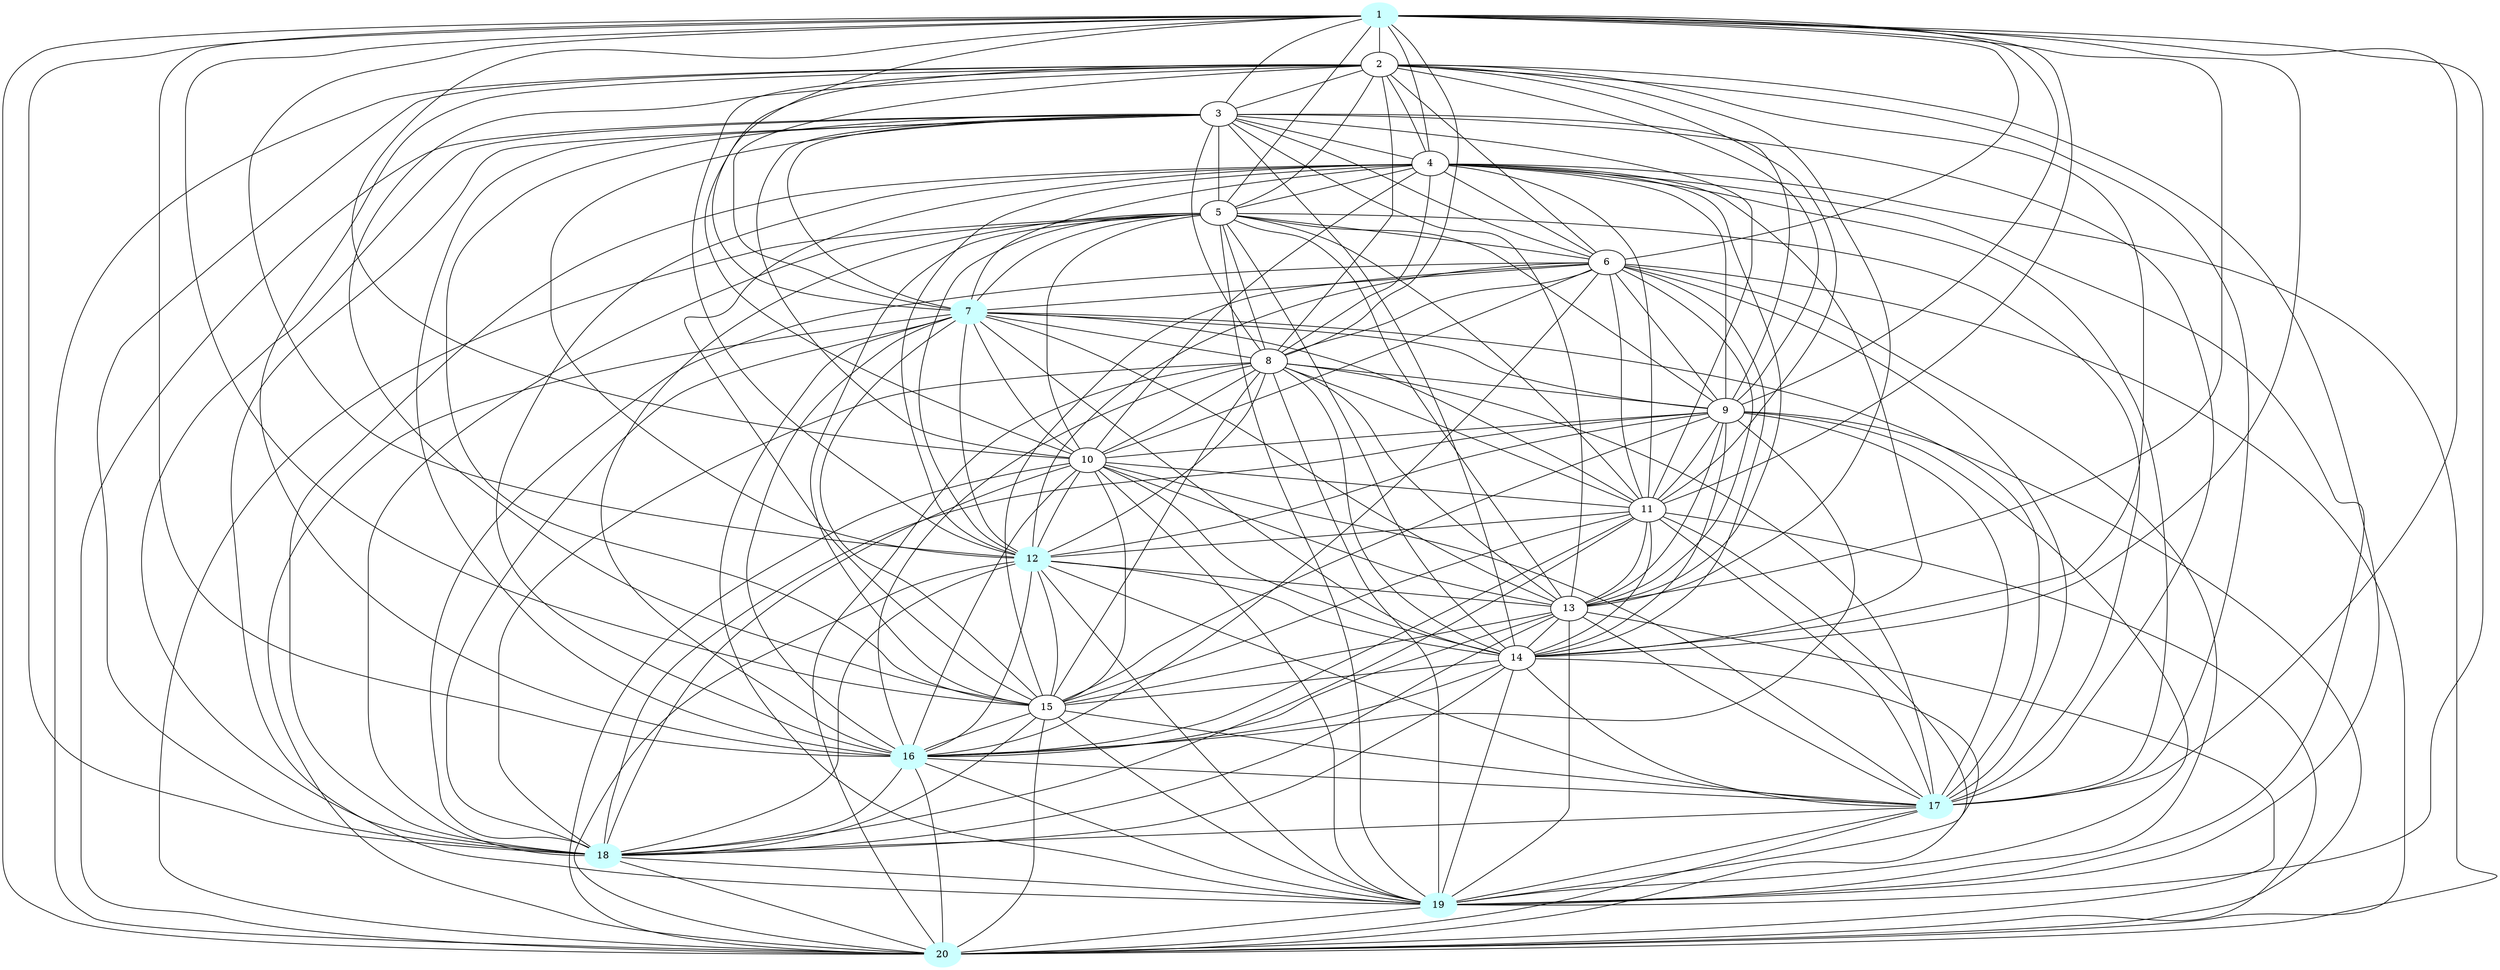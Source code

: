 graph G {
    1 [style=filled, color="#CCFFFF"];
    7 [style=filled, color="#CCFFFF"];
    12 [style=filled, color="#CCFFFF"];
    16 [style=filled, color="#CCFFFF"];
    17 [style=filled, color="#CCFFFF"];
    18 [style=filled, color="#CCFFFF"];
    19 [style=filled, color="#CCFFFF"];
    20 [style=filled, color="#CCFFFF"];
    1 -- 2 [len= 4]
    1 -- 3 [len= 4]
    1 -- 4 [len= 3]
    1 -- 5 [len= 4]
    1 -- 6 [len= 3]
    1 -- 7 [len= 3]
    1 -- 8 [len= 5]
    1 -- 9 [len= 4]
    1 -- 10 [len= 4]
    1 -- 11 [len= 4]
    1 -- 12 [len= 3]
    1 -- 13 [len= 4]
    1 -- 14 [len= 4]
    1 -- 15 [len= 4]
    1 -- 16 [len= 4]
    1 -- 17 [len= 3]
    1 -- 18 [len= 3]
    1 -- 19 [len= 3]
    1 -- 20 [len= 3]
    2 -- 3 [len= 4]
    2 -- 4 [len= 4]
    2 -- 5 [len= 4]
    2 -- 6 [len= 4]
    2 -- 7 [len= 4]
    2 -- 8 [len= 3]
    2 -- 9 [len= 3]
    2 -- 10 [len= 4]
    2 -- 11 [len= 4]
    2 -- 12 [len= 3]
    2 -- 13 [len= 4]
    2 -- 14 [len= 4]
    2 -- 15 [len= 3]
    2 -- 16 [len= 4]
    2 -- 17 [len= 3]
    2 -- 18 [len= 3]
    2 -- 19 [len= 4]
    2 -- 20 [len= 3]
    3 -- 4 [len= 4]
    3 -- 5 [len= 5]
    3 -- 6 [len= 5]
    3 -- 7 [len= 4]
    3 -- 8 [len= 5]
    3 -- 9 [len= 3]
    3 -- 10 [len= 4]
    3 -- 11 [len= 4]
    3 -- 12 [len= 3]
    3 -- 13 [len= 3]
    3 -- 14 [len= 5]
    3 -- 15 [len= 4]
    3 -- 16 [len= 3]
    3 -- 17 [len= 4]
    3 -- 18 [len= 3]
    3 -- 19 [len= 4]
    3 -- 20 [len= 3]
    4 -- 5 [len= 3]
    4 -- 6 [len= 3]
    4 -- 7 [len= 4]
    4 -- 8 [len= 5]
    4 -- 9 [len= 4]
    4 -- 10 [len= 4]
    4 -- 11 [len= 4]
    4 -- 12 [len= 3]
    4 -- 13 [len= 4]
    4 -- 14 [len= 3]
    4 -- 15 [len= 4]
    4 -- 16 [len= 4]
    4 -- 17 [len= 3]
    4 -- 18 [len= 4]
    4 -- 19 [len= 4]
    4 -- 20 [len= 3]
    5 -- 6 [len= 3]
    5 -- 7 [len= 4]
    5 -- 8 [len= 5]
    5 -- 9 [len= 5]
    5 -- 10 [len= 4]
    5 -- 11 [len= 3]
    5 -- 12 [len= 4]
    5 -- 13 [len= 5]
    5 -- 14 [len= 3]
    5 -- 15 [len= 4]
    5 -- 16 [len= 4]
    5 -- 17 [len= 4]
    5 -- 18 [len= 4]
    5 -- 19 [len= 5]
    5 -- 20 [len= 3]
    6 -- 7 [len= 4]
    6 -- 8 [len= 5]
    6 -- 9 [len= 5]
    6 -- 10 [len= 5]
    6 -- 11 [len= 4]
    6 -- 12 [len= 4]
    6 -- 13 [len= 5]
    6 -- 14 [len= 3]
    6 -- 15 [len= 4]
    6 -- 16 [len= 4]
    6 -- 17 [len= 4]
    6 -- 18 [len= 4]
    6 -- 19 [len= 4]
    6 -- 20 [len= 4]
    7 -- 8 [len= 5]
    7 -- 9 [len= 4]
    7 -- 10 [len= 4]
    7 -- 11 [len= 4]
    7 -- 12 [len= 3]
    7 -- 13 [len= 4]
    7 -- 14 [len= 4]
    7 -- 15 [len= 4]
    7 -- 16 [len= 3]
    7 -- 17 [len= 4]
    7 -- 18 [len= 4]
    7 -- 19 [len= 3]
    7 -- 20 [len= 4]
    8 -- 9 [len= 5]
    8 -- 10 [len= 5]
    8 -- 11 [len= 5]
    8 -- 12 [len= 4]
    8 -- 13 [len= 5]
    8 -- 14 [len= 5]
    8 -- 15 [len= 4]
    8 -- 16 [len= 5]
    8 -- 17 [len= 3]
    8 -- 18 [len= 4]
    8 -- 19 [len= 5]
    8 -- 20 [len= 3]
    9 -- 10 [len= 4]
    9 -- 11 [len= 4]
    9 -- 12 [len= 4]
    9 -- 13 [len= 4]
    9 -- 14 [len= 5]
    9 -- 15 [len= 3]
    9 -- 16 [len= 3]
    9 -- 17 [len= 4]
    9 -- 18 [len= 3]
    9 -- 19 [len= 4]
    9 -- 20 [len= 4]
    10 -- 11 [len= 3]
    10 -- 12 [len= 3]
    10 -- 13 [len= 4]
    10 -- 14 [len= 4]
    10 -- 15 [len= 3]
    10 -- 16 [len= 4]
    10 -- 17 [len= 4]
    10 -- 18 [len= 3]
    10 -- 19 [len= 4]
    10 -- 20 [len= 3]
    11 -- 12 [len= 4]
    11 -- 13 [len= 4]
    11 -- 14 [len= 3]
    11 -- 15 [len= 4]
    11 -- 16 [len= 4]
    11 -- 17 [len= 4]
    11 -- 18 [len= 3]
    11 -- 19 [len= 4]
    11 -- 20 [len= 4]
    12 -- 13 [len= 4]
    12 -- 14 [len= 4]
    12 -- 15 [len= 3]
    12 -- 16 [len= 3]
    12 -- 17 [len= 3]
    12 -- 18 [len= 3]
    12 -- 19 [len= 3]
    12 -- 20 [len= 3]
    13 -- 14 [len= 5]
    13 -- 15 [len= 3]
    13 -- 16 [len= 3]
    13 -- 17 [len= 3]
    13 -- 18 [len= 3]
    13 -- 19 [len= 4]
    13 -- 20 [len= 4]
    14 -- 15 [len= 4]
    14 -- 16 [len= 4]
    14 -- 17 [len= 4]
    14 -- 18 [len= 4]
    14 -- 19 [len= 5]
    14 -- 20 [len= 4]
    15 -- 16 [len= 3]
    15 -- 17 [len= 3]
    15 -- 18 [len= 3]
    15 -- 19 [len= 3]
    15 -- 20 [len= 3]
    16 -- 17 [len= 3]
    16 -- 18 [len= 3]
    16 -- 19 [len= 4]
    16 -- 20 [len= 3]
    17 -- 18 [len= 3]
    17 -- 19 [len= 4]
    17 -- 20 [len= 3]
    18 -- 19 [len= 3]
    18 -- 20 [len= 3]
    19 -- 20 [len= 4]
}

